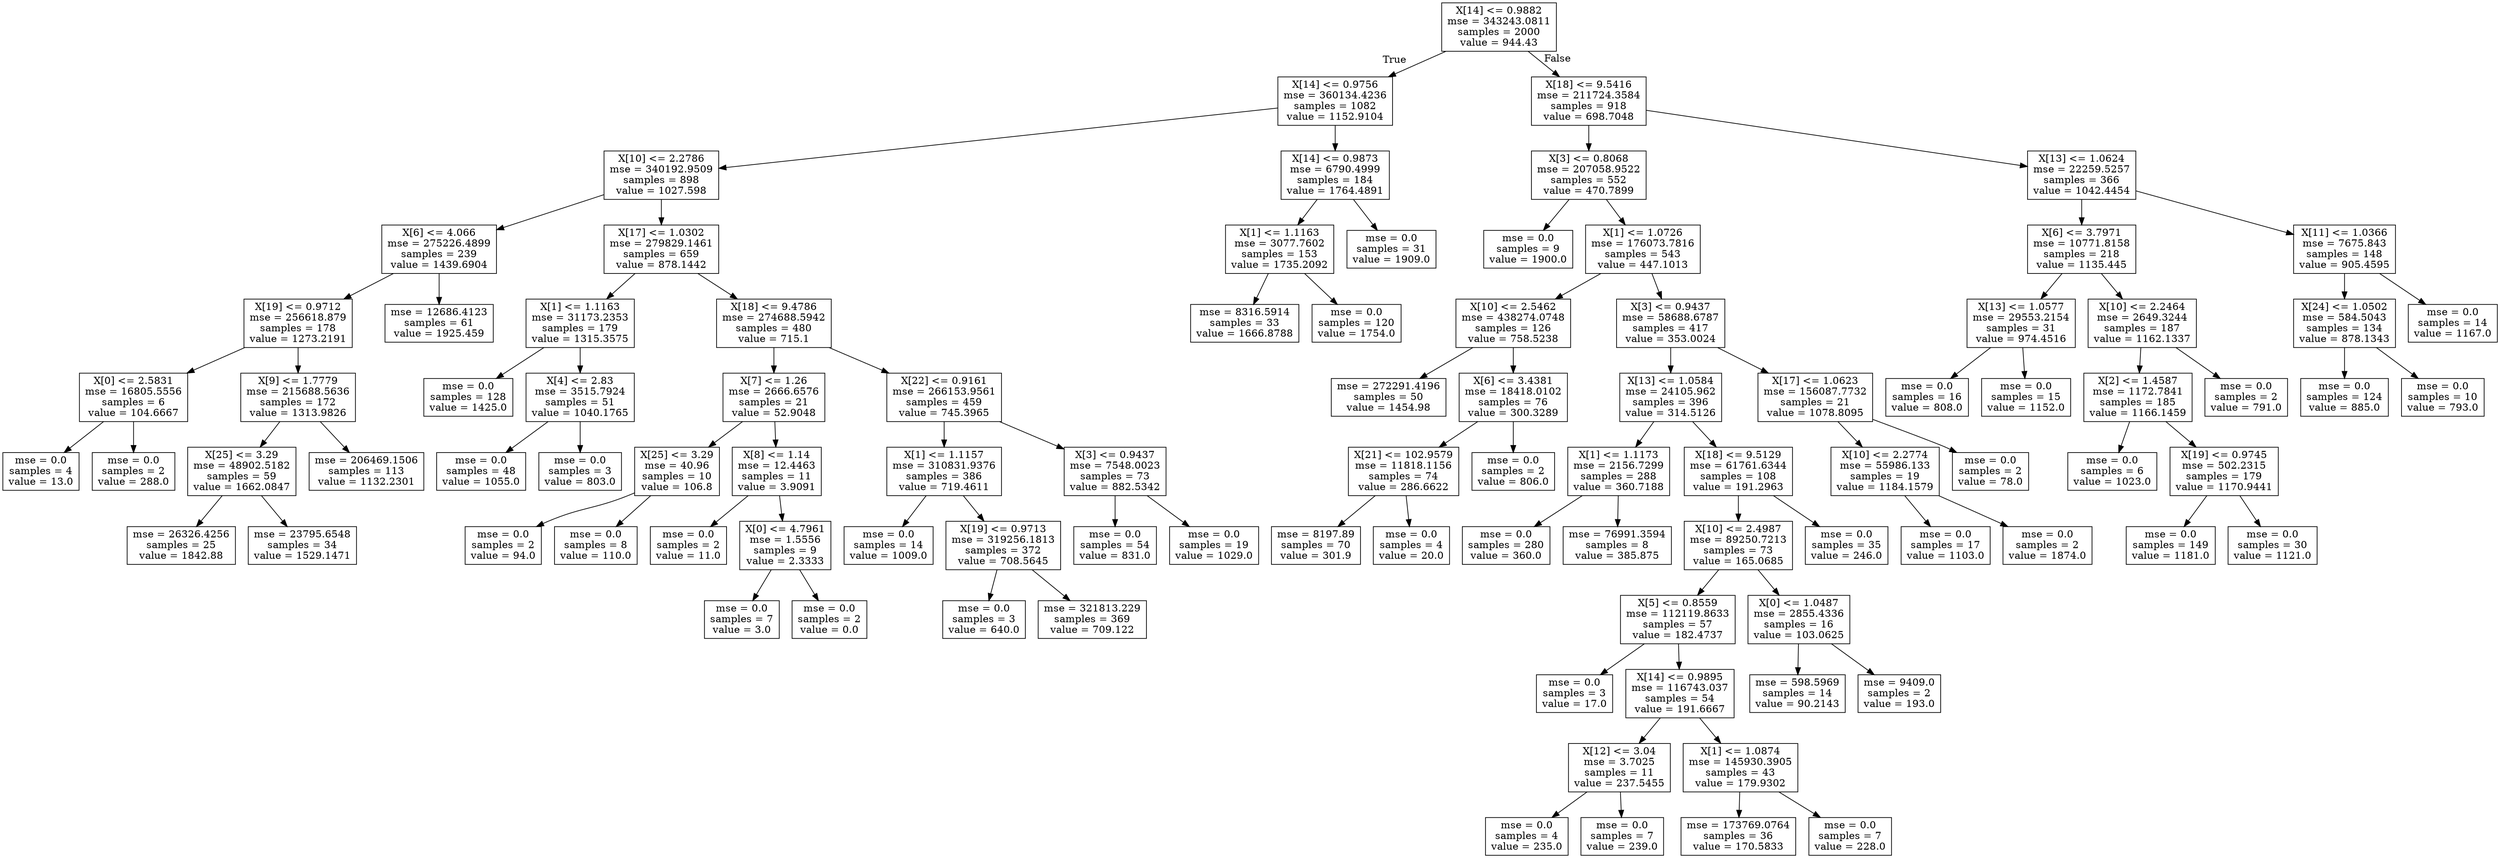 digraph Tree {
node [shape=box] ;
0 [label="X[14] <= 0.9882\nmse = 343243.0811\nsamples = 2000\nvalue = 944.43"] ;
1 [label="X[14] <= 0.9756\nmse = 360134.4236\nsamples = 1082\nvalue = 1152.9104"] ;
0 -> 1 [labeldistance=2.5, labelangle=45, headlabel="True"] ;
2 [label="X[10] <= 2.2786\nmse = 340192.9509\nsamples = 898\nvalue = 1027.598"] ;
1 -> 2 ;
3 [label="X[6] <= 4.066\nmse = 275226.4899\nsamples = 239\nvalue = 1439.6904"] ;
2 -> 3 ;
4 [label="X[19] <= 0.9712\nmse = 256618.879\nsamples = 178\nvalue = 1273.2191"] ;
3 -> 4 ;
5 [label="X[0] <= 2.5831\nmse = 16805.5556\nsamples = 6\nvalue = 104.6667"] ;
4 -> 5 ;
6 [label="mse = 0.0\nsamples = 4\nvalue = 13.0"] ;
5 -> 6 ;
7 [label="mse = 0.0\nsamples = 2\nvalue = 288.0"] ;
5 -> 7 ;
8 [label="X[9] <= 1.7779\nmse = 215688.5636\nsamples = 172\nvalue = 1313.9826"] ;
4 -> 8 ;
9 [label="X[25] <= 3.29\nmse = 48902.5182\nsamples = 59\nvalue = 1662.0847"] ;
8 -> 9 ;
10 [label="mse = 26326.4256\nsamples = 25\nvalue = 1842.88"] ;
9 -> 10 ;
11 [label="mse = 23795.6548\nsamples = 34\nvalue = 1529.1471"] ;
9 -> 11 ;
12 [label="mse = 206469.1506\nsamples = 113\nvalue = 1132.2301"] ;
8 -> 12 ;
13 [label="mse = 12686.4123\nsamples = 61\nvalue = 1925.459"] ;
3 -> 13 ;
14 [label="X[17] <= 1.0302\nmse = 279829.1461\nsamples = 659\nvalue = 878.1442"] ;
2 -> 14 ;
15 [label="X[1] <= 1.1163\nmse = 31173.2353\nsamples = 179\nvalue = 1315.3575"] ;
14 -> 15 ;
16 [label="mse = 0.0\nsamples = 128\nvalue = 1425.0"] ;
15 -> 16 ;
17 [label="X[4] <= 2.83\nmse = 3515.7924\nsamples = 51\nvalue = 1040.1765"] ;
15 -> 17 ;
18 [label="mse = 0.0\nsamples = 48\nvalue = 1055.0"] ;
17 -> 18 ;
19 [label="mse = 0.0\nsamples = 3\nvalue = 803.0"] ;
17 -> 19 ;
20 [label="X[18] <= 9.4786\nmse = 274688.5942\nsamples = 480\nvalue = 715.1"] ;
14 -> 20 ;
21 [label="X[7] <= 1.26\nmse = 2666.6576\nsamples = 21\nvalue = 52.9048"] ;
20 -> 21 ;
22 [label="X[25] <= 3.29\nmse = 40.96\nsamples = 10\nvalue = 106.8"] ;
21 -> 22 ;
23 [label="mse = 0.0\nsamples = 2\nvalue = 94.0"] ;
22 -> 23 ;
24 [label="mse = 0.0\nsamples = 8\nvalue = 110.0"] ;
22 -> 24 ;
25 [label="X[8] <= 1.14\nmse = 12.4463\nsamples = 11\nvalue = 3.9091"] ;
21 -> 25 ;
26 [label="mse = 0.0\nsamples = 2\nvalue = 11.0"] ;
25 -> 26 ;
27 [label="X[0] <= 4.7961\nmse = 1.5556\nsamples = 9\nvalue = 2.3333"] ;
25 -> 27 ;
28 [label="mse = 0.0\nsamples = 7\nvalue = 3.0"] ;
27 -> 28 ;
29 [label="mse = 0.0\nsamples = 2\nvalue = 0.0"] ;
27 -> 29 ;
30 [label="X[22] <= 0.9161\nmse = 266153.9561\nsamples = 459\nvalue = 745.3965"] ;
20 -> 30 ;
31 [label="X[1] <= 1.1157\nmse = 310831.9376\nsamples = 386\nvalue = 719.4611"] ;
30 -> 31 ;
32 [label="mse = 0.0\nsamples = 14\nvalue = 1009.0"] ;
31 -> 32 ;
33 [label="X[19] <= 0.9713\nmse = 319256.1813\nsamples = 372\nvalue = 708.5645"] ;
31 -> 33 ;
34 [label="mse = 0.0\nsamples = 3\nvalue = 640.0"] ;
33 -> 34 ;
35 [label="mse = 321813.229\nsamples = 369\nvalue = 709.122"] ;
33 -> 35 ;
36 [label="X[3] <= 0.9437\nmse = 7548.0023\nsamples = 73\nvalue = 882.5342"] ;
30 -> 36 ;
37 [label="mse = 0.0\nsamples = 54\nvalue = 831.0"] ;
36 -> 37 ;
38 [label="mse = 0.0\nsamples = 19\nvalue = 1029.0"] ;
36 -> 38 ;
39 [label="X[14] <= 0.9873\nmse = 6790.4999\nsamples = 184\nvalue = 1764.4891"] ;
1 -> 39 ;
40 [label="X[1] <= 1.1163\nmse = 3077.7602\nsamples = 153\nvalue = 1735.2092"] ;
39 -> 40 ;
41 [label="mse = 8316.5914\nsamples = 33\nvalue = 1666.8788"] ;
40 -> 41 ;
42 [label="mse = 0.0\nsamples = 120\nvalue = 1754.0"] ;
40 -> 42 ;
43 [label="mse = 0.0\nsamples = 31\nvalue = 1909.0"] ;
39 -> 43 ;
44 [label="X[18] <= 9.5416\nmse = 211724.3584\nsamples = 918\nvalue = 698.7048"] ;
0 -> 44 [labeldistance=2.5, labelangle=-45, headlabel="False"] ;
45 [label="X[3] <= 0.8068\nmse = 207058.9522\nsamples = 552\nvalue = 470.7899"] ;
44 -> 45 ;
46 [label="mse = 0.0\nsamples = 9\nvalue = 1900.0"] ;
45 -> 46 ;
47 [label="X[1] <= 1.0726\nmse = 176073.7816\nsamples = 543\nvalue = 447.1013"] ;
45 -> 47 ;
48 [label="X[10] <= 2.5462\nmse = 438274.0748\nsamples = 126\nvalue = 758.5238"] ;
47 -> 48 ;
49 [label="mse = 272291.4196\nsamples = 50\nvalue = 1454.98"] ;
48 -> 49 ;
50 [label="X[6] <= 3.4381\nmse = 18418.0102\nsamples = 76\nvalue = 300.3289"] ;
48 -> 50 ;
51 [label="X[21] <= 102.9579\nmse = 11818.1156\nsamples = 74\nvalue = 286.6622"] ;
50 -> 51 ;
52 [label="mse = 8197.89\nsamples = 70\nvalue = 301.9"] ;
51 -> 52 ;
53 [label="mse = 0.0\nsamples = 4\nvalue = 20.0"] ;
51 -> 53 ;
54 [label="mse = 0.0\nsamples = 2\nvalue = 806.0"] ;
50 -> 54 ;
55 [label="X[3] <= 0.9437\nmse = 58688.6787\nsamples = 417\nvalue = 353.0024"] ;
47 -> 55 ;
56 [label="X[13] <= 1.0584\nmse = 24105.962\nsamples = 396\nvalue = 314.5126"] ;
55 -> 56 ;
57 [label="X[1] <= 1.1173\nmse = 2156.7299\nsamples = 288\nvalue = 360.7188"] ;
56 -> 57 ;
58 [label="mse = 0.0\nsamples = 280\nvalue = 360.0"] ;
57 -> 58 ;
59 [label="mse = 76991.3594\nsamples = 8\nvalue = 385.875"] ;
57 -> 59 ;
60 [label="X[18] <= 9.5129\nmse = 61761.6344\nsamples = 108\nvalue = 191.2963"] ;
56 -> 60 ;
61 [label="X[10] <= 2.4987\nmse = 89250.7213\nsamples = 73\nvalue = 165.0685"] ;
60 -> 61 ;
62 [label="X[5] <= 0.8559\nmse = 112119.8633\nsamples = 57\nvalue = 182.4737"] ;
61 -> 62 ;
63 [label="mse = 0.0\nsamples = 3\nvalue = 17.0"] ;
62 -> 63 ;
64 [label="X[14] <= 0.9895\nmse = 116743.037\nsamples = 54\nvalue = 191.6667"] ;
62 -> 64 ;
65 [label="X[12] <= 3.04\nmse = 3.7025\nsamples = 11\nvalue = 237.5455"] ;
64 -> 65 ;
66 [label="mse = 0.0\nsamples = 4\nvalue = 235.0"] ;
65 -> 66 ;
67 [label="mse = 0.0\nsamples = 7\nvalue = 239.0"] ;
65 -> 67 ;
68 [label="X[1] <= 1.0874\nmse = 145930.3905\nsamples = 43\nvalue = 179.9302"] ;
64 -> 68 ;
69 [label="mse = 173769.0764\nsamples = 36\nvalue = 170.5833"] ;
68 -> 69 ;
70 [label="mse = 0.0\nsamples = 7\nvalue = 228.0"] ;
68 -> 70 ;
71 [label="X[0] <= 1.0487\nmse = 2855.4336\nsamples = 16\nvalue = 103.0625"] ;
61 -> 71 ;
72 [label="mse = 598.5969\nsamples = 14\nvalue = 90.2143"] ;
71 -> 72 ;
73 [label="mse = 9409.0\nsamples = 2\nvalue = 193.0"] ;
71 -> 73 ;
74 [label="mse = 0.0\nsamples = 35\nvalue = 246.0"] ;
60 -> 74 ;
75 [label="X[17] <= 1.0623\nmse = 156087.7732\nsamples = 21\nvalue = 1078.8095"] ;
55 -> 75 ;
76 [label="X[10] <= 2.2774\nmse = 55986.133\nsamples = 19\nvalue = 1184.1579"] ;
75 -> 76 ;
77 [label="mse = 0.0\nsamples = 17\nvalue = 1103.0"] ;
76 -> 77 ;
78 [label="mse = 0.0\nsamples = 2\nvalue = 1874.0"] ;
76 -> 78 ;
79 [label="mse = 0.0\nsamples = 2\nvalue = 78.0"] ;
75 -> 79 ;
80 [label="X[13] <= 1.0624\nmse = 22259.5257\nsamples = 366\nvalue = 1042.4454"] ;
44 -> 80 ;
81 [label="X[6] <= 3.7971\nmse = 10771.8158\nsamples = 218\nvalue = 1135.445"] ;
80 -> 81 ;
82 [label="X[13] <= 1.0577\nmse = 29553.2154\nsamples = 31\nvalue = 974.4516"] ;
81 -> 82 ;
83 [label="mse = 0.0\nsamples = 16\nvalue = 808.0"] ;
82 -> 83 ;
84 [label="mse = 0.0\nsamples = 15\nvalue = 1152.0"] ;
82 -> 84 ;
85 [label="X[10] <= 2.2464\nmse = 2649.3244\nsamples = 187\nvalue = 1162.1337"] ;
81 -> 85 ;
86 [label="X[2] <= 1.4587\nmse = 1172.7841\nsamples = 185\nvalue = 1166.1459"] ;
85 -> 86 ;
87 [label="mse = 0.0\nsamples = 6\nvalue = 1023.0"] ;
86 -> 87 ;
88 [label="X[19] <= 0.9745\nmse = 502.2315\nsamples = 179\nvalue = 1170.9441"] ;
86 -> 88 ;
89 [label="mse = 0.0\nsamples = 149\nvalue = 1181.0"] ;
88 -> 89 ;
90 [label="mse = 0.0\nsamples = 30\nvalue = 1121.0"] ;
88 -> 90 ;
91 [label="mse = 0.0\nsamples = 2\nvalue = 791.0"] ;
85 -> 91 ;
92 [label="X[11] <= 1.0366\nmse = 7675.843\nsamples = 148\nvalue = 905.4595"] ;
80 -> 92 ;
93 [label="X[24] <= 1.0502\nmse = 584.5043\nsamples = 134\nvalue = 878.1343"] ;
92 -> 93 ;
94 [label="mse = 0.0\nsamples = 124\nvalue = 885.0"] ;
93 -> 94 ;
95 [label="mse = 0.0\nsamples = 10\nvalue = 793.0"] ;
93 -> 95 ;
96 [label="mse = 0.0\nsamples = 14\nvalue = 1167.0"] ;
92 -> 96 ;
}